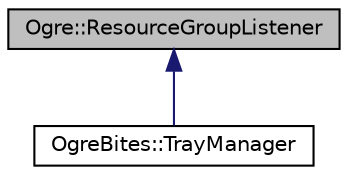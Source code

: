 digraph "Ogre::ResourceGroupListener"
{
  bgcolor="transparent";
  edge [fontname="Helvetica",fontsize="10",labelfontname="Helvetica",labelfontsize="10"];
  node [fontname="Helvetica",fontsize="10",shape=record];
  Node0 [label="Ogre::ResourceGroupListener",height=0.2,width=0.4,color="black", fillcolor="grey75", style="filled", fontcolor="black"];
  Node0 -> Node1 [dir="back",color="midnightblue",fontsize="10",style="solid",fontname="Helvetica"];
  Node1 [label="OgreBites::TrayManager",height=0.2,width=0.4,color="black",URL="$class_ogre_bites_1_1_tray_manager.html",tooltip="Main class to manage a cursor, backdrop, trays and widgets. "];
}
